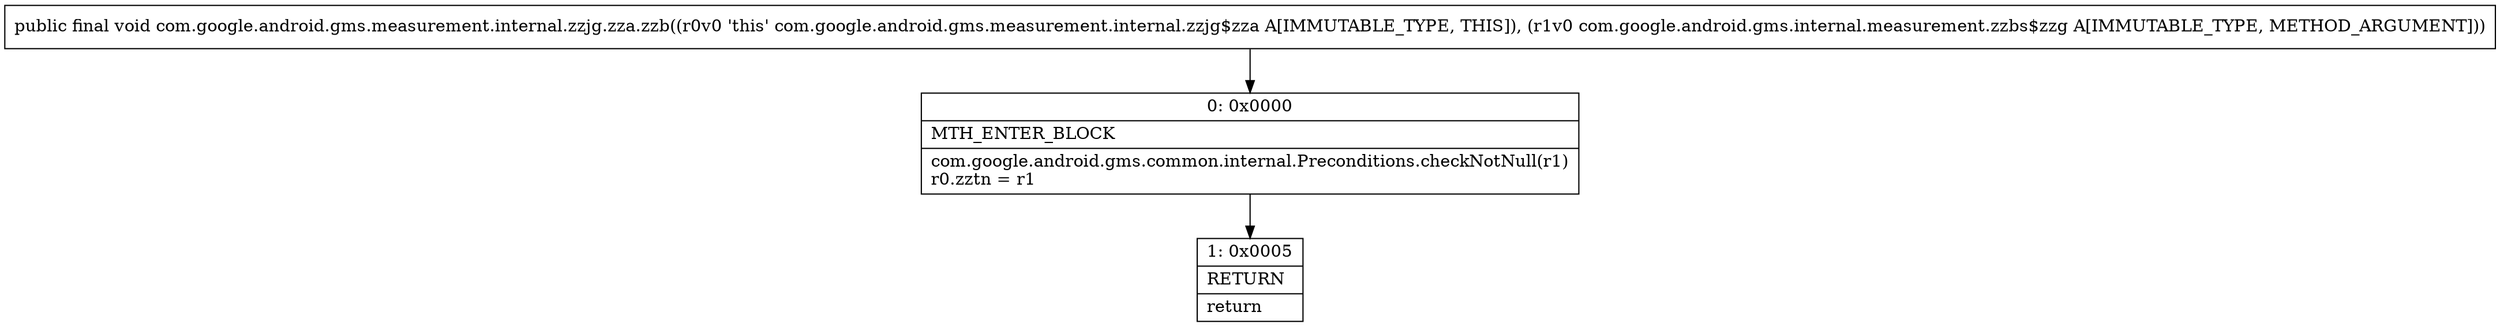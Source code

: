 digraph "CFG forcom.google.android.gms.measurement.internal.zzjg.zza.zzb(Lcom\/google\/android\/gms\/internal\/measurement\/zzbs$zzg;)V" {
Node_0 [shape=record,label="{0\:\ 0x0000|MTH_ENTER_BLOCK\l|com.google.android.gms.common.internal.Preconditions.checkNotNull(r1)\lr0.zztn = r1\l}"];
Node_1 [shape=record,label="{1\:\ 0x0005|RETURN\l|return\l}"];
MethodNode[shape=record,label="{public final void com.google.android.gms.measurement.internal.zzjg.zza.zzb((r0v0 'this' com.google.android.gms.measurement.internal.zzjg$zza A[IMMUTABLE_TYPE, THIS]), (r1v0 com.google.android.gms.internal.measurement.zzbs$zzg A[IMMUTABLE_TYPE, METHOD_ARGUMENT])) }"];
MethodNode -> Node_0;
Node_0 -> Node_1;
}

